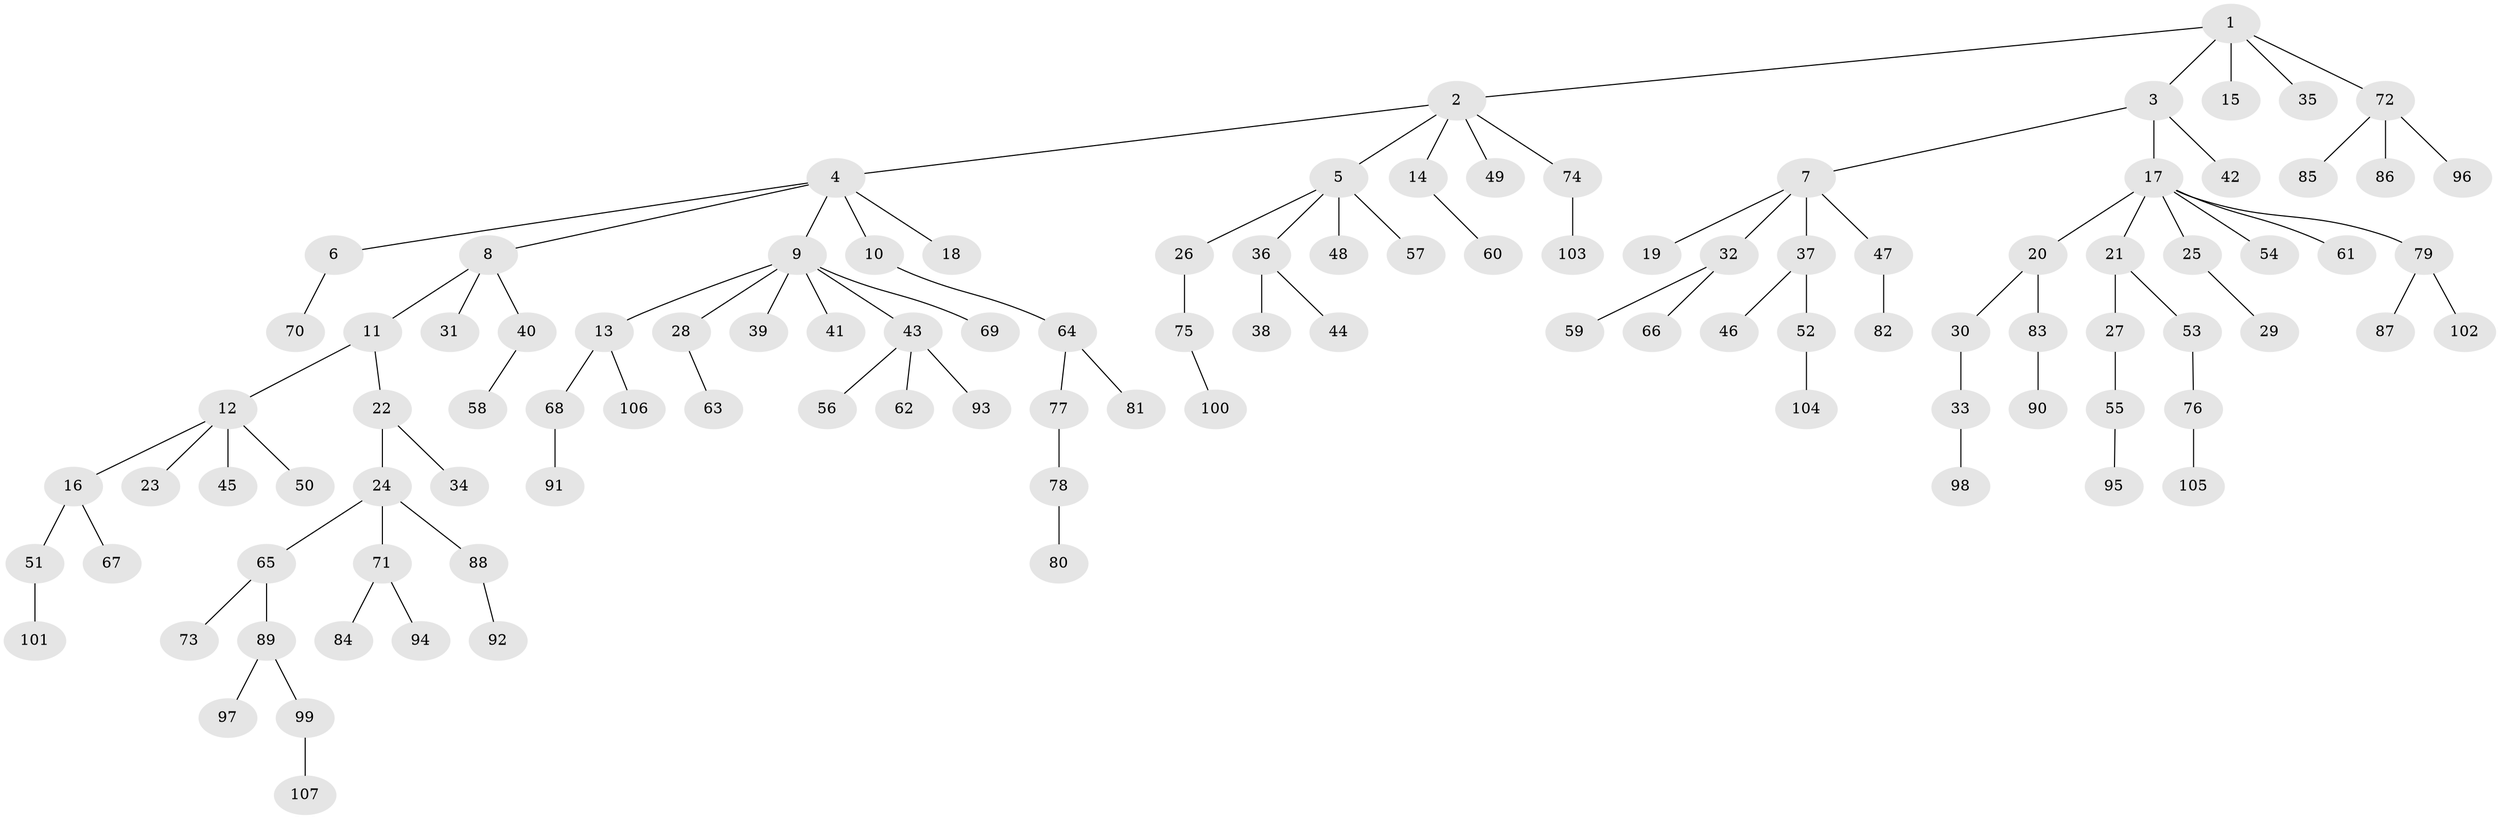 // coarse degree distribution, {4: 0.05555555555555555, 9: 0.013888888888888888, 3: 0.08333333333333333, 8: 0.027777777777777776, 1: 0.6666666666666666, 6: 0.027777777777777776, 7: 0.013888888888888888, 2: 0.1111111111111111}
// Generated by graph-tools (version 1.1) at 2025/52/02/27/25 19:52:10]
// undirected, 107 vertices, 106 edges
graph export_dot {
graph [start="1"]
  node [color=gray90,style=filled];
  1;
  2;
  3;
  4;
  5;
  6;
  7;
  8;
  9;
  10;
  11;
  12;
  13;
  14;
  15;
  16;
  17;
  18;
  19;
  20;
  21;
  22;
  23;
  24;
  25;
  26;
  27;
  28;
  29;
  30;
  31;
  32;
  33;
  34;
  35;
  36;
  37;
  38;
  39;
  40;
  41;
  42;
  43;
  44;
  45;
  46;
  47;
  48;
  49;
  50;
  51;
  52;
  53;
  54;
  55;
  56;
  57;
  58;
  59;
  60;
  61;
  62;
  63;
  64;
  65;
  66;
  67;
  68;
  69;
  70;
  71;
  72;
  73;
  74;
  75;
  76;
  77;
  78;
  79;
  80;
  81;
  82;
  83;
  84;
  85;
  86;
  87;
  88;
  89;
  90;
  91;
  92;
  93;
  94;
  95;
  96;
  97;
  98;
  99;
  100;
  101;
  102;
  103;
  104;
  105;
  106;
  107;
  1 -- 2;
  1 -- 3;
  1 -- 15;
  1 -- 35;
  1 -- 72;
  2 -- 4;
  2 -- 5;
  2 -- 14;
  2 -- 49;
  2 -- 74;
  3 -- 7;
  3 -- 17;
  3 -- 42;
  4 -- 6;
  4 -- 8;
  4 -- 9;
  4 -- 10;
  4 -- 18;
  5 -- 26;
  5 -- 36;
  5 -- 48;
  5 -- 57;
  6 -- 70;
  7 -- 19;
  7 -- 32;
  7 -- 37;
  7 -- 47;
  8 -- 11;
  8 -- 31;
  8 -- 40;
  9 -- 13;
  9 -- 28;
  9 -- 39;
  9 -- 41;
  9 -- 43;
  9 -- 69;
  10 -- 64;
  11 -- 12;
  11 -- 22;
  12 -- 16;
  12 -- 23;
  12 -- 45;
  12 -- 50;
  13 -- 68;
  13 -- 106;
  14 -- 60;
  16 -- 51;
  16 -- 67;
  17 -- 20;
  17 -- 21;
  17 -- 25;
  17 -- 54;
  17 -- 61;
  17 -- 79;
  20 -- 30;
  20 -- 83;
  21 -- 27;
  21 -- 53;
  22 -- 24;
  22 -- 34;
  24 -- 65;
  24 -- 71;
  24 -- 88;
  25 -- 29;
  26 -- 75;
  27 -- 55;
  28 -- 63;
  30 -- 33;
  32 -- 59;
  32 -- 66;
  33 -- 98;
  36 -- 38;
  36 -- 44;
  37 -- 46;
  37 -- 52;
  40 -- 58;
  43 -- 56;
  43 -- 62;
  43 -- 93;
  47 -- 82;
  51 -- 101;
  52 -- 104;
  53 -- 76;
  55 -- 95;
  64 -- 77;
  64 -- 81;
  65 -- 73;
  65 -- 89;
  68 -- 91;
  71 -- 84;
  71 -- 94;
  72 -- 85;
  72 -- 86;
  72 -- 96;
  74 -- 103;
  75 -- 100;
  76 -- 105;
  77 -- 78;
  78 -- 80;
  79 -- 87;
  79 -- 102;
  83 -- 90;
  88 -- 92;
  89 -- 97;
  89 -- 99;
  99 -- 107;
}
